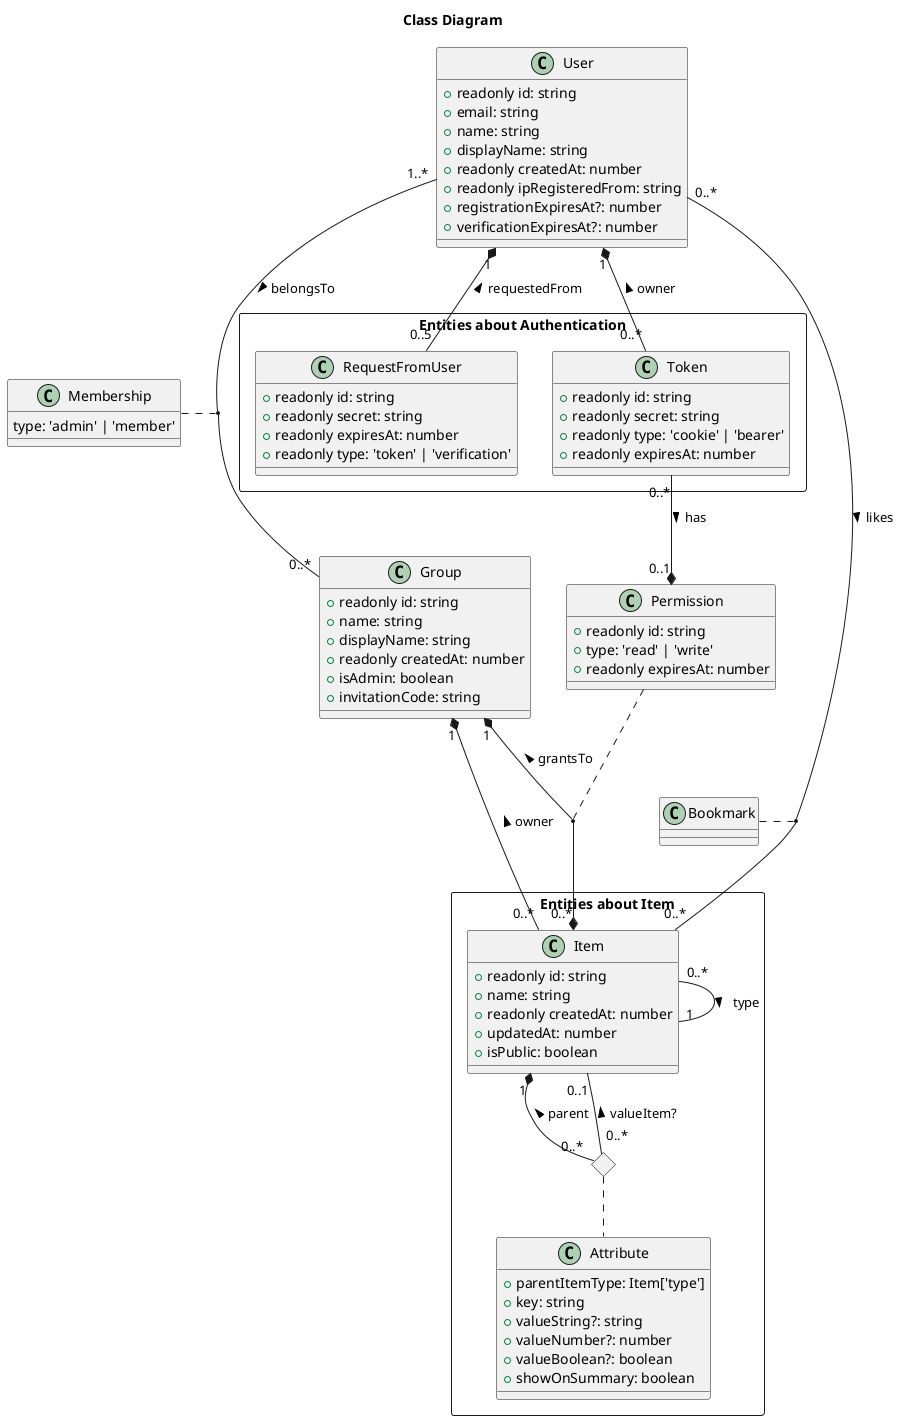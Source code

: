 @startuml "Class Diagram"

title "Class Diagram"

class User {
  + readonly id: string
  + email: string
  + name: string
  + displayName: string
  + readonly createdAt: number
  + readonly ipRegisteredFrom: string
  + registrationExpiresAt?: number
  + verificationExpiresAt?: number
}

class Group {
  + readonly id: string
  + name: string
  + displayName: string
  + readonly createdAt: number
  + isAdmin: boolean
  + invitationCode: string
}

class Membership {
  type: 'admin' | 'member'
}

class Bookmark {
}

rectangle "Entities about Authentication" {
  class Token {
    + readonly id: string
    + readonly secret: string
    + readonly type: 'cookie' | 'bearer'
    + readonly expiresAt: number
  }

  class RequestFromUser {
    + readonly id: string
    + readonly secret: string
    + readonly expiresAt: number
    + readonly type: 'token' | 'verification'
  }
}

class Permission {
  + readonly id: string
  + type: 'read' | 'write'
  + readonly expiresAt: number
}

rectangle "Entities about Item" {
  class Item {
    + readonly id: string
    + name: string
    + readonly createdAt: number
    + updatedAt: number
    + isPublic: boolean
  }

  class Attribute {
    + parentItemType: Item['type']
    + key: string
    + valueString?: string
    + valueNumber?: number
    + valueBoolean?: boolean
    + showOnSummary: boolean
  }

  diamond AttributeDiamond
}

User "1" *-- "0..*" Token : owner <
User "1" *-- "0..5" RequestFromUser : requestedFrom <
User "1..*" -- "0..*" Group : belongsTo >
Membership . (User, Group)
User "0..*" -- "0..*" Item : likes >
Bookmark . (User, Item)

Group "1" *--* "0..*" Item : grantsTo <
Permission . (Group, Item)
Group "1" *-- "0..*" Item : owner <

Token "0..*" --* "0..1" Permission : has >

Item "0..*" -- "1" Item : type >
Item "1" *-- "0..*" AttributeDiamond : parent <
Item "0..1" -- "0..*" AttributeDiamond : valueItem? <
AttributeDiamond .. Attribute

@enduml
